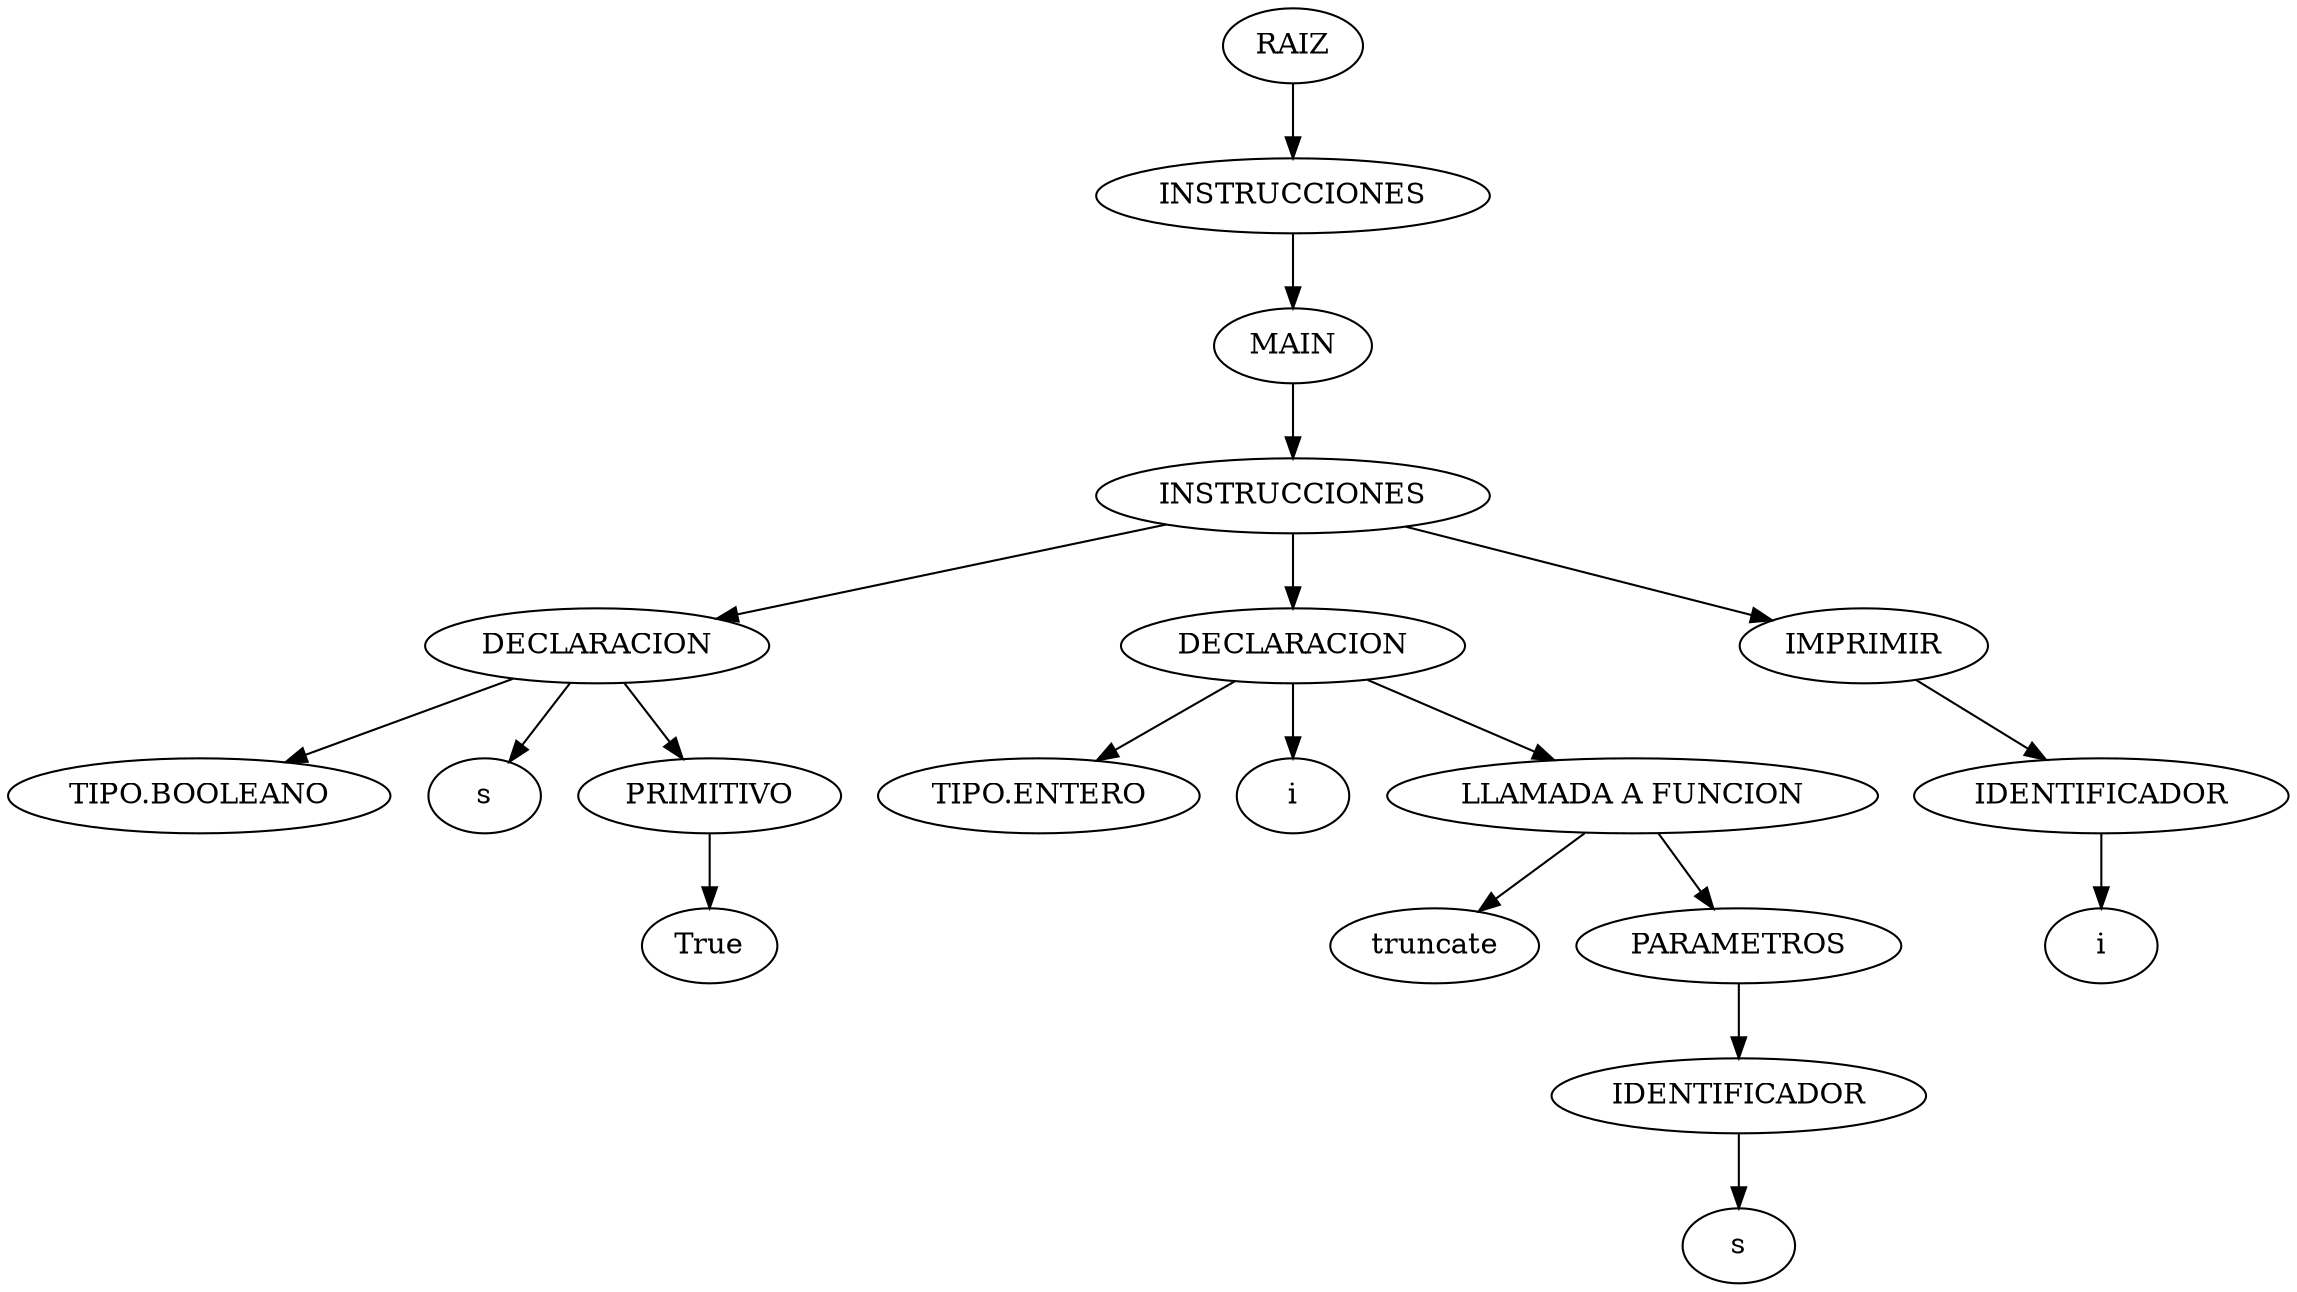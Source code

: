 digraph {
n0[label="RAIZ"];
n1[label="INSTRUCCIONES"];
n0->n1;
n2[label="MAIN"];
n1->n2;
n3[label="INSTRUCCIONES"];
n2->n3;
n4[label="DECLARACION"];
n3->n4;
n5[label="TIPO.BOOLEANO"];
n4->n5;
n6[label="s"];
n4->n6;
n7[label="PRIMITIVO"];
n4->n7;
n8[label="True"];
n7->n8;
n9[label="DECLARACION"];
n3->n9;
n10[label="TIPO.ENTERO"];
n9->n10;
n11[label="i"];
n9->n11;
n12[label="LLAMADA A FUNCION"];
n9->n12;
n13[label="truncate"];
n12->n13;
n14[label="PARAMETROS"];
n12->n14;
n15[label="IDENTIFICADOR"];
n14->n15;
n16[label="s"];
n15->n16;
n17[label="IMPRIMIR"];
n3->n17;
n18[label="IDENTIFICADOR"];
n17->n18;
n19[label="i"];
n18->n19;
}